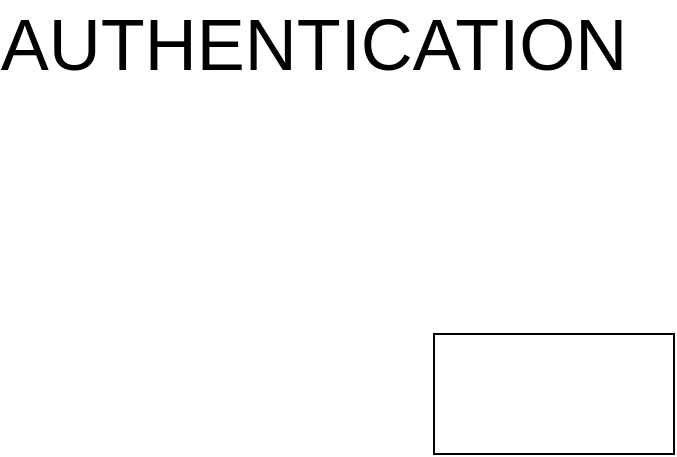 <mxfile>
    <diagram id="_48pf6hhLOz5um9e6vTQ" name="authentication">
        <mxGraphModel dx="634" dy="1816" grid="1" gridSize="10" guides="1" tooltips="1" connect="1" arrows="1" fold="1" page="1" pageScale="1" pageWidth="827" pageHeight="1169" background="none" math="0" shadow="0">
            <root>
                <mxCell id="0"/>
                <mxCell id="1" parent="0"/>
                <mxCell id="3" value="AUTHENTICATION" style="text;align=center;html=1;verticalAlign=middle;whiteSpace=wrap;rounded=0;fontSize=36;" vertex="1" parent="1">
                    <mxGeometry x="120" y="-30" width="160" height="30" as="geometry"/>
                </mxCell>
                <mxCell id="CMnLJqOxS0-t2tQVldsG-3" value="" style="rounded=0;whiteSpace=wrap;html=1;fontSize=36;" vertex="1" parent="1">
                    <mxGeometry x="260" y="130" width="120" height="60" as="geometry"/>
                </mxCell>
            </root>
        </mxGraphModel>
    </diagram>
    <diagram id="NbeBfFvjCVusb2KgpONK" name="audio  to text">
        <mxGraphModel dx="634" dy="647" grid="1" gridSize="10" guides="1" tooltips="1" connect="1" arrows="1" fold="1" page="1" pageScale="1" pageWidth="827" pageHeight="1169" math="0" shadow="0">
            <root>
                <mxCell id="0"/>
                <mxCell id="1" parent="0"/>
                <mxCell id="xISCATBxZF397W7dRQh4-1" value="TEXT TO AUDIO" style="text;html=1;align=center;verticalAlign=middle;resizable=0;points=[];autosize=1;strokeColor=none;fillColor=none;fontSize=36;" vertex="1" parent="1">
                    <mxGeometry x="30" y="30" width="300" height="60" as="geometry"/>
                </mxCell>
            </root>
        </mxGraphModel>
    </diagram>
    <diagram id="rHSPwJwiRGF1Ta6QoXR9" name="text to sql">
        <mxGraphModel dx="634" dy="647" grid="1" gridSize="10" guides="1" tooltips="1" connect="1" arrows="1" fold="1" page="1" pageScale="1" pageWidth="827" pageHeight="1169" math="0" shadow="0">
            <root>
                <mxCell id="0"/>
                <mxCell id="1" parent="0"/>
            </root>
        </mxGraphModel>
    </diagram>
    <diagram id="Tu6IB_5N4e-sReUCDXgZ" name="product">
        <mxGraphModel dx="634" dy="647" grid="1" gridSize="10" guides="1" tooltips="1" connect="1" arrows="1" fold="1" page="1" pageScale="1" pageWidth="827" pageHeight="1169" math="0" shadow="0">
            <root>
                <mxCell id="0"/>
                <mxCell id="1" parent="0"/>
            </root>
        </mxGraphModel>
    </diagram>
    <diagram id="vIq_oGlWmEP-BQ5rbQuT" name="orders">
        <mxGraphModel dx="634" dy="647" grid="1" gridSize="10" guides="1" tooltips="1" connect="1" arrows="1" fold="1" page="1" pageScale="1" pageWidth="827" pageHeight="1169" math="0" shadow="0">
            <root>
                <mxCell id="0"/>
                <mxCell id="1" parent="0"/>
            </root>
        </mxGraphModel>
    </diagram>
    <diagram id="K2PO4AneuAvJRIckJQRS" name="customers">
        <mxGraphModel dx="634" dy="647" grid="1" gridSize="10" guides="1" tooltips="1" connect="1" arrows="1" fold="1" page="1" pageScale="1" pageWidth="827" pageHeight="1169" math="0" shadow="0">
            <root>
                <mxCell id="0"/>
                <mxCell id="1" parent="0"/>
            </root>
        </mxGraphModel>
    </diagram>
    <diagram id="SbpRd4xvqqxkglyrbzx7" name="general">
        <mxGraphModel dx="634" dy="647" grid="1" gridSize="10" guides="1" tooltips="1" connect="1" arrows="1" fold="1" page="1" pageScale="1" pageWidth="827" pageHeight="1169" math="0" shadow="0">
            <root>
                <mxCell id="0"/>
                <mxCell id="1" parent="0"/>
            </root>
        </mxGraphModel>
    </diagram>
</mxfile>